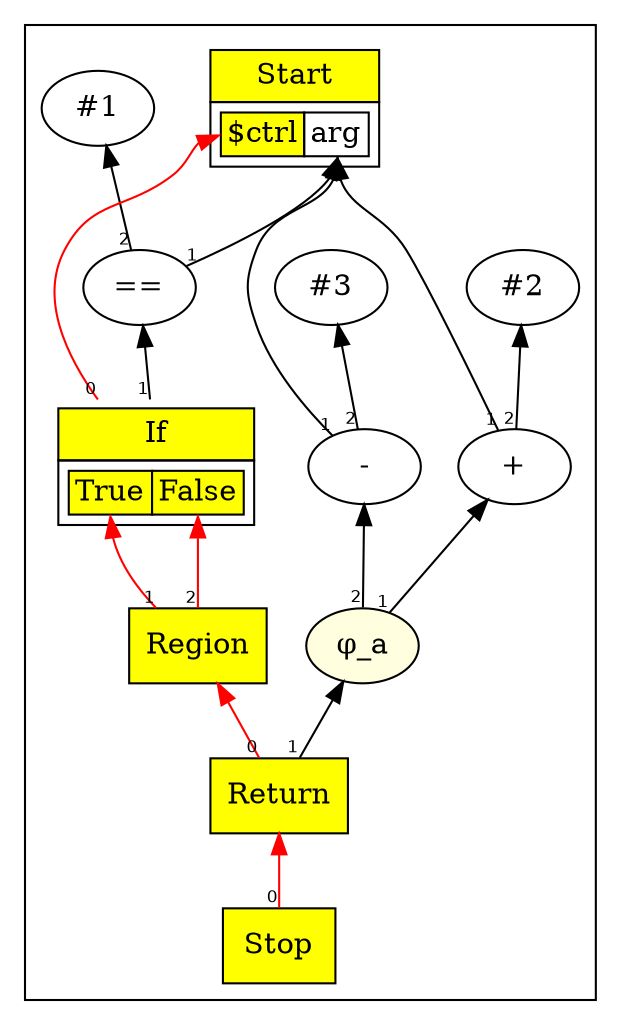 digraph chapter05 {
/*
int a = 1;
if (arg == 1)
    a = arg+2;
else {
    a = arg-3;
    #showGraph;
}
#showGraph;
return a;

*/
	rankdir=BT;
	ordering="in";
	concentrate="true";
	subgraph cluster_Nodes {
		Start2 [ shape=plaintext label=<
			<TABLE BORDER="0" CELLBORDER="1" CELLSPACING="0" CELLPADDING="4">
			<TR><TD BGCOLOR="yellow">Start</TD></TR>
			<TR><TD>
				<TABLE BORDER="0" CELLBORDER="1" CELLSPACING="0">
				<TR><TD PORT="p0" BGCOLOR="yellow">$ctrl</TD><TD PORT="p1">arg</TD></TR>
				</TABLE>
			</TD></TR>
			</TABLE>>
		];
		Stop3 [ shape=box style=filled fillcolor=yellow label="Stop" ];
		Con_7 [ label="#1" ];
		EQNode8 [ label="==" ];
		If9 [ shape=plaintext label=<
			<TABLE BORDER="0" CELLBORDER="1" CELLSPACING="0" CELLPADDING="4">
			<TR><TD BGCOLOR="yellow">If</TD></TR>
			<TR><TD>
				<TABLE BORDER="0" CELLBORDER="1" CELLSPACING="0">
				<TR><TD PORT="p0" BGCOLOR="yellow">True</TD><TD PORT="p1" BGCOLOR="yellow">False</TD></TR>
				</TABLE>
			</TD></TR>
			</TABLE>>
		];
		Con_13 [ label="#2" ];
		Add14 [ label="+" ];
		Con_15 [ label="#3" ];
		Sub16 [ label="-" ];
		Region17 [ shape=box style=filled fillcolor=yellow label="Region" ];
		Phi_a18 [ style=filled fillcolor=lightyellow label="&phi;_a" ];
		Return19 [ shape=box style=filled fillcolor=yellow label="Return" ];
		{ rank=same; Region17;Phi_a18;}
	}
	edge [ fontname=Helvetica, fontsize=8 ];
	Stop3 -> Return19[taillabel=0; color=red];
	EQNode8 -> Start2:p1[taillabel=1];
	EQNode8 -> Con_7[taillabel=2];
	If9 -> Start2:p0[taillabel=0; color=red];
	If9 -> EQNode8[taillabel=1];
	Add14 -> Start2:p1[taillabel=1];
	Add14 -> Con_13[taillabel=2];
	Sub16 -> Start2:p1[taillabel=1];
	Sub16 -> Con_15[taillabel=2];
	Region17 -> If9:p0[taillabel=1; color=red];
	Region17 -> If9:p1[taillabel=2; color=red];
	Region17 -> Phi_a18 [style=invis]
	Phi_a18 -> Add14[taillabel=1];
	Phi_a18 -> Sub16[taillabel=2];
	Return19 -> Region17[taillabel=0; color=red];
	Return19 -> Phi_a18[taillabel=1];
}
